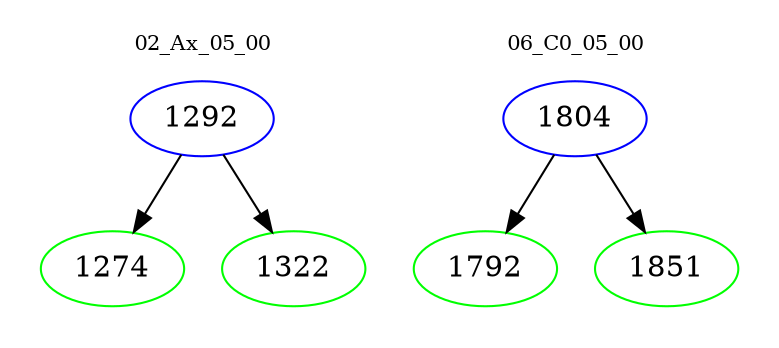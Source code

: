 digraph{
subgraph cluster_0 {
color = white
label = "02_Ax_05_00";
fontsize=10;
T0_1292 [label="1292", color="blue"]
T0_1292 -> T0_1274 [color="black"]
T0_1274 [label="1274", color="green"]
T0_1292 -> T0_1322 [color="black"]
T0_1322 [label="1322", color="green"]
}
subgraph cluster_1 {
color = white
label = "06_C0_05_00";
fontsize=10;
T1_1804 [label="1804", color="blue"]
T1_1804 -> T1_1792 [color="black"]
T1_1792 [label="1792", color="green"]
T1_1804 -> T1_1851 [color="black"]
T1_1851 [label="1851", color="green"]
}
}
